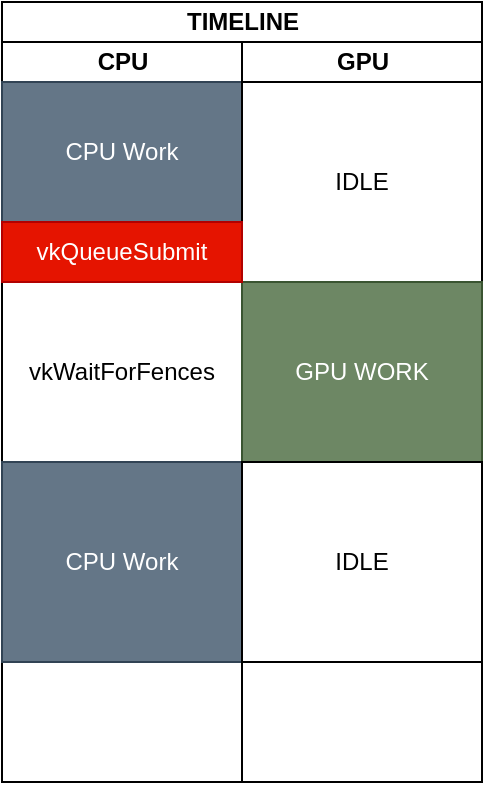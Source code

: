 <mxfile version="13.4.1">
    <diagram id="6hGFLwfOUW9BJ-s0fimq" name="Page-1">
        <mxGraphModel dx="795" dy="792" grid="1" gridSize="10" guides="1" tooltips="1" connect="1" arrows="1" fold="1" page="1" pageScale="1" pageWidth="827" pageHeight="1169" math="0" shadow="0">
            <root>
                <mxCell id="0"/>
                <mxCell id="1" parent="0"/>
                <mxCell id="29" value="TIMELINE" style="swimlane;html=1;childLayout=stackLayout;resizeParent=1;resizeParentMax=0;startSize=20;" vertex="1" parent="1">
                    <mxGeometry x="460" y="100" width="240" height="390" as="geometry"/>
                </mxCell>
                <mxCell id="30" value="CPU" style="swimlane;html=1;startSize=20;" vertex="1" parent="29">
                    <mxGeometry y="20" width="120" height="370" as="geometry"/>
                </mxCell>
                <mxCell id="35" value="CPU Work" style="rounded=0;whiteSpace=wrap;html=1;fillColor=#647687;strokeColor=#314354;fontColor=#ffffff;" vertex="1" parent="30">
                    <mxGeometry y="20" width="120" height="70" as="geometry"/>
                </mxCell>
                <mxCell id="41" value="vkWaitForFences" style="rounded=0;whiteSpace=wrap;html=1;" vertex="1" parent="30">
                    <mxGeometry y="120" width="120" height="90" as="geometry"/>
                </mxCell>
                <mxCell id="42" value="CPU Work" style="rounded=0;whiteSpace=wrap;html=1;fillColor=#647687;strokeColor=#314354;fontColor=#ffffff;" vertex="1" parent="30">
                    <mxGeometry y="210" width="120" height="100" as="geometry"/>
                </mxCell>
                <mxCell id="32" value="GPU" style="swimlane;html=1;startSize=20;" vertex="1" parent="29">
                    <mxGeometry x="120" y="20" width="120" height="370" as="geometry">
                        <mxRectangle x="240" y="20" width="30" height="460" as="alternateBounds"/>
                    </mxGeometry>
                </mxCell>
                <mxCell id="33" value="IDLE" style="rounded=0;whiteSpace=wrap;html=1;" vertex="1" parent="32">
                    <mxGeometry y="20" width="120" height="100" as="geometry"/>
                </mxCell>
                <mxCell id="38" value="GPU WORK" style="rounded=0;whiteSpace=wrap;html=1;fillColor=#6d8764;strokeColor=#3A5431;fontColor=#ffffff;" vertex="1" parent="32">
                    <mxGeometry y="120" width="120" height="90" as="geometry"/>
                </mxCell>
                <mxCell id="43" value="IDLE" style="rounded=0;whiteSpace=wrap;html=1;" vertex="1" parent="32">
                    <mxGeometry y="210" width="120" height="100" as="geometry"/>
                </mxCell>
                <mxCell id="37" value="vkQueueSubmit" style="rounded=0;whiteSpace=wrap;html=1;fillColor=#e51400;strokeColor=#B20000;fontColor=#ffffff;" vertex="1" parent="1">
                    <mxGeometry x="460" y="210" width="120" height="30" as="geometry"/>
                </mxCell>
            </root>
        </mxGraphModel>
    </diagram>
</mxfile>
